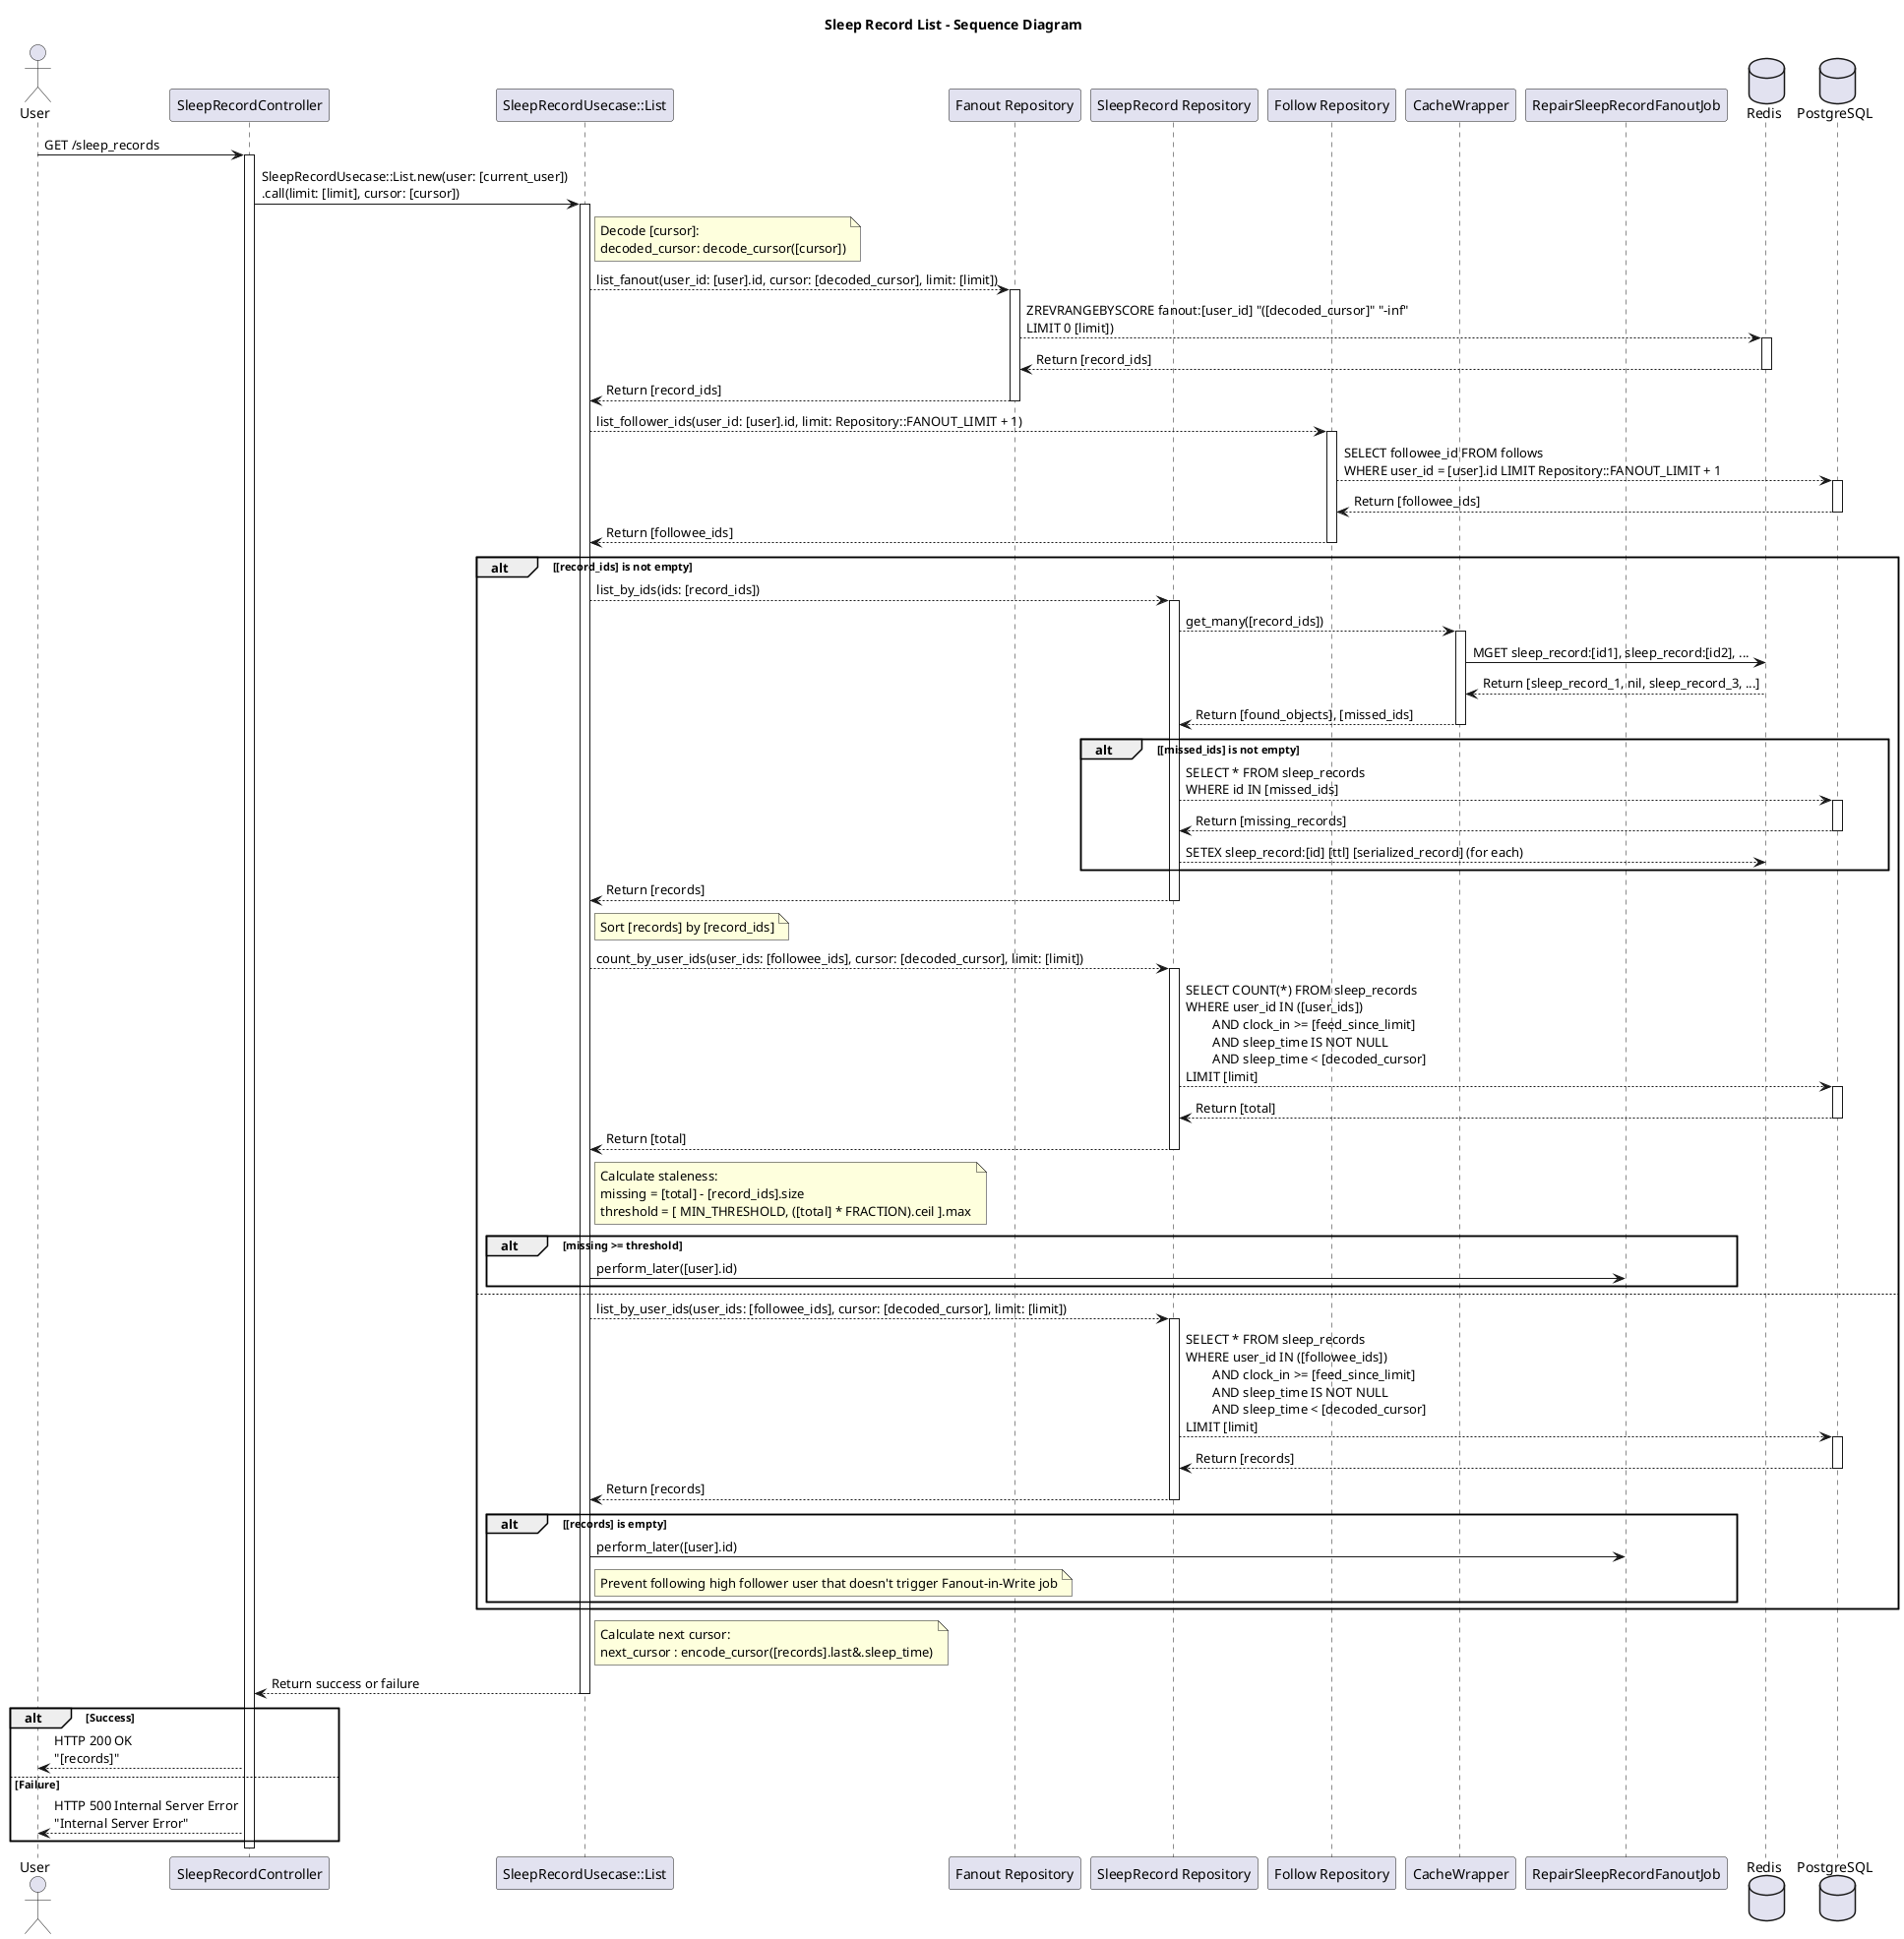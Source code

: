 @startuml SleepRecordList
title Sleep Record List - Sequence Diagram

actor User
participant "SleepRecordController" as Controller
participant "SleepRecordUsecase::List" as Usecase
participant "Fanout Repository" as FanoutRepository
participant "SleepRecord Repository" as SleepRecordRepository
participant "Follow Repository" as FollowRepository
participant "CacheWrapper" as CacheWrapper
participant "RepairSleepRecordFanoutJob" as Job
database "Redis" as Cache
database "PostgreSQL" as DB

User -> Controller: GET /sleep_records
activate Controller

Controller -> Usecase: SleepRecordUsecase::List.new(user: [current_user])\n.call(limit: [limit], cursor: [cursor])
activate Usecase

' Sort records
note right of Usecase
    Decode [cursor]:
    decoded_cursor: decode_cursor([cursor])
end note

Usecase --> FanoutRepository: list_fanout(user_id: [user].id, cursor: [decoded_cursor], limit: [limit])
activate FanoutRepository
FanoutRepository --> Cache: ZREVRANGEBYSCORE fanout:[user_id] "([decoded_cursor]" "-inf"\nLIMIT 0 [limit])
activate Cache
Cache --> FanoutRepository: Return [record_ids]
deactivate Cache
FanoutRepository --> Usecase: Return [record_ids]
deactivate FanoutRepository

Usecase --> FollowRepository: list_follower_ids(user_id: [user].id, limit: Repository::FANOUT_LIMIT + 1)
activate FollowRepository
FollowRepository --> DB: SELECT followee_id FROM follows \nWHERE user_id = [user].id LIMIT Repository::FANOUT_LIMIT + 1
activate DB
DB --> FollowRepository: Return [followee_ids]
deactivate DB
FollowRepository --> Usecase: Return [followee_ids]
deactivate FollowRepository

alt [record_ids] is not empty
    ' List by IDs
    Usecase --> SleepRecordRepository: list_by_ids(ids: [record_ids])
    activate SleepRecordRepository
    SleepRecordRepository --> CacheWrapper: get_many([record_ids])
    activate CacheWrapper
    CacheWrapper -> Cache: MGET sleep_record:[id1], sleep_record:[id2], ...
    Cache --> CacheWrapper: Return [sleep_record_1, nil, sleep_record_3, ...]
    CacheWrapper --> SleepRecordRepository: Return [found_objects], [missed_ids]
    deactivate CacheWrapper
    
    alt [missed_ids] is not empty
        SleepRecordRepository --> DB: SELECT * FROM sleep_records\nWHERE id IN [missed_ids]
        activate DB
        DB --> SleepRecordRepository: Return [missing_records]
        deactivate DB
        SleepRecordRepository --> Cache: SETEX sleep_record:[id] [ttl] [serialized_record] (for each)
    end

    SleepRecordRepository --> Usecase: Return [records]
    deactivate SleepRecordRepository

    ' Sort records
    note right of Usecase
        Sort [records] by [record_ids]
    end note

    ' Check record staleness
    Usecase --> SleepRecordRepository: count_by_user_ids(user_ids: [followee_ids], cursor: [decoded_cursor], limit: [limit])
    activate SleepRecordRepository
    SleepRecordRepository --> DB: SELECT COUNT(*) FROM sleep_records \nWHERE user_id IN ([user_ids]) \n\tAND clock_in >= [feed_since_limit] \n\tAND sleep_time IS NOT NULL \n\tAND sleep_time < [decoded_cursor] \nLIMIT [limit] 
    activate DB
    DB --> SleepRecordRepository: Return [total]
    deactivate DB
    SleepRecordRepository --> Usecase: Return [total]
    deactivate SleepRecordRepository
    note right of Usecase
        Calculate staleness:
        missing = [total] - [record_ids].size
        threshold = [ MIN_THRESHOLD, ([total] * FRACTION).ceil ].max
    end note

    alt missing >= threshold
        Usecase -> Job: perform_later([user].id)
    end
else
    Usecase --> SleepRecordRepository: list_by_user_ids(user_ids: [followee_ids], cursor: [decoded_cursor], limit: [limit])
    activate SleepRecordRepository
    SleepRecordRepository --> DB: SELECT * FROM sleep_records \nWHERE user_id IN ([followee_ids]) \n\tAND clock_in >= [feed_since_limit] \n\tAND sleep_time IS NOT NULL \n\tAND sleep_time < [decoded_cursor] \nLIMIT [limit] 
    activate DB
    DB --> SleepRecordRepository: Return [records]
    deactivate DB
    SleepRecordRepository --> Usecase: Return [records]
    deactivate SleepRecordRepository

    alt [records] is empty
        Usecase -> Job: perform_later([user].id)
        note right of Usecase
            Prevent following high follower user that doesn't trigger Fanout-in-Write job
        end note
    end
end

note right of Usecase
    Calculate next cursor:
    next_cursor : encode_cursor([records].last&.sleep_time)
end note
Usecase --> Controller: Return success or failure
deactivate Usecase

alt Success
    Controller --> User: HTTP 200 OK\n"[records]"
else Failure
    Controller --> User: HTTP 500 Internal Server Error\n"Internal Server Error"
end
deactivate Controller

@enduml
